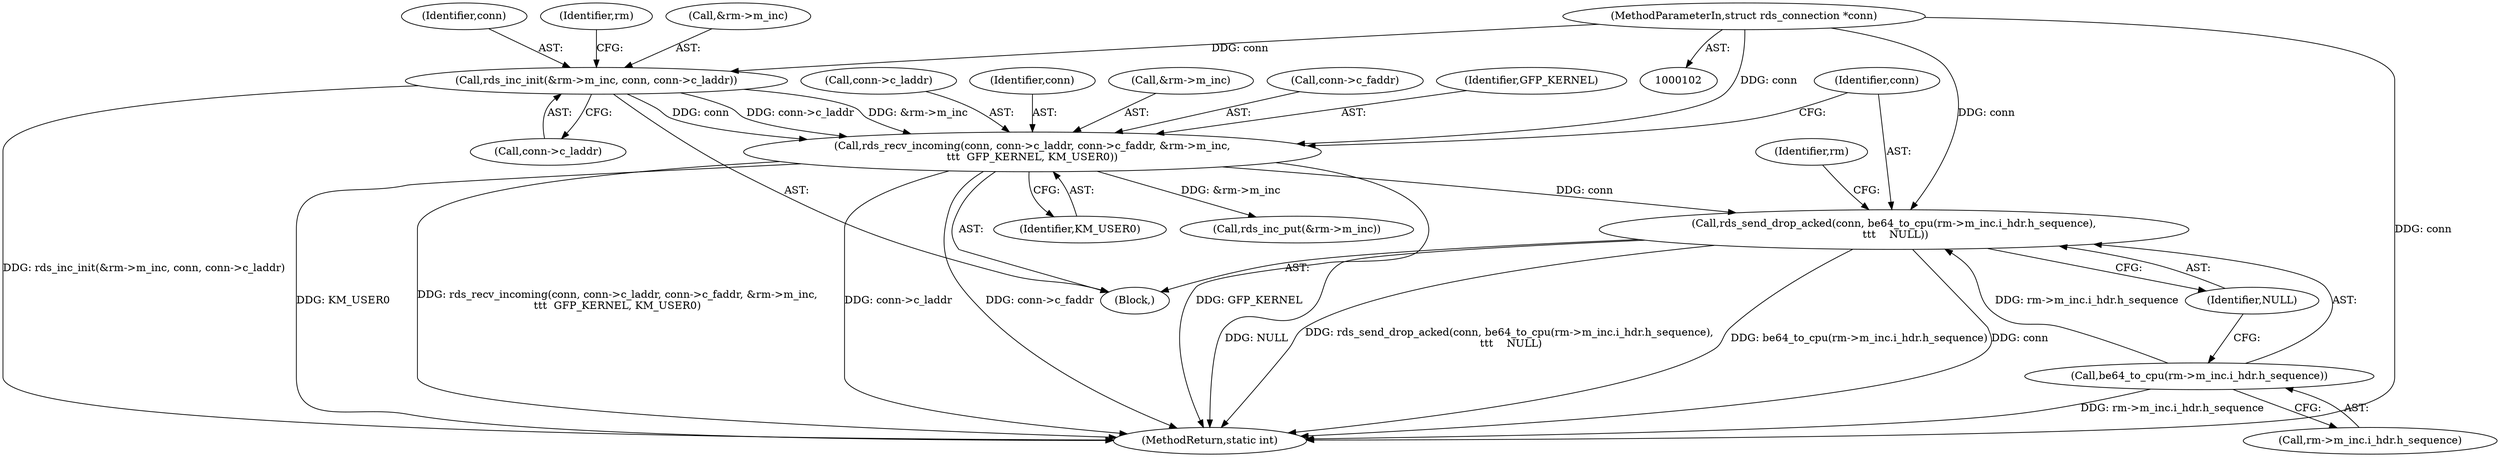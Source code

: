 digraph "0_linux_6094628bfd94323fc1cea05ec2c6affd98c18f7f_0@API" {
"1000197" [label="(Call,rds_send_drop_acked(conn, be64_to_cpu(rm->m_inc.i_hdr.h_sequence),\n \t\t\t    NULL))"];
"1000183" [label="(Call,rds_recv_incoming(conn, conn->c_laddr, conn->c_faddr, &rm->m_inc,\n\t\t\t  GFP_KERNEL, KM_USER0))"];
"1000172" [label="(Call,rds_inc_init(&rm->m_inc, conn, conn->c_laddr))"];
"1000103" [label="(MethodParameterIn,struct rds_connection *conn)"];
"1000199" [label="(Call,be64_to_cpu(rm->m_inc.i_hdr.h_sequence))"];
"1000108" [label="(Block,)"];
"1000208" [label="(Call,rds_inc_put(&rm->m_inc))"];
"1000200" [label="(Call,rm->m_inc.i_hdr.h_sequence)"];
"1000185" [label="(Call,conn->c_laddr)"];
"1000178" [label="(Call,conn->c_laddr)"];
"1000184" [label="(Identifier,conn)"];
"1000197" [label="(Call,rds_send_drop_acked(conn, be64_to_cpu(rm->m_inc.i_hdr.h_sequence),\n \t\t\t    NULL))"];
"1000191" [label="(Call,&rm->m_inc)"];
"1000188" [label="(Call,conn->c_faddr)"];
"1000183" [label="(Call,rds_recv_incoming(conn, conn->c_laddr, conn->c_faddr, &rm->m_inc,\n\t\t\t  GFP_KERNEL, KM_USER0))"];
"1000207" [label="(Identifier,NULL)"];
"1000216" [label="(MethodReturn,static int)"];
"1000199" [label="(Call,be64_to_cpu(rm->m_inc.i_hdr.h_sequence))"];
"1000172" [label="(Call,rds_inc_init(&rm->m_inc, conn, conn->c_laddr))"];
"1000211" [label="(Identifier,rm)"];
"1000196" [label="(Identifier,KM_USER0)"];
"1000173" [label="(Call,&rm->m_inc)"];
"1000103" [label="(MethodParameterIn,struct rds_connection *conn)"];
"1000177" [label="(Identifier,conn)"];
"1000195" [label="(Identifier,GFP_KERNEL)"];
"1000198" [label="(Identifier,conn)"];
"1000182" [label="(Identifier,rm)"];
"1000197" -> "1000108"  [label="AST: "];
"1000197" -> "1000207"  [label="CFG: "];
"1000198" -> "1000197"  [label="AST: "];
"1000199" -> "1000197"  [label="AST: "];
"1000207" -> "1000197"  [label="AST: "];
"1000211" -> "1000197"  [label="CFG: "];
"1000197" -> "1000216"  [label="DDG: NULL"];
"1000197" -> "1000216"  [label="DDG: rds_send_drop_acked(conn, be64_to_cpu(rm->m_inc.i_hdr.h_sequence),\n \t\t\t    NULL)"];
"1000197" -> "1000216"  [label="DDG: be64_to_cpu(rm->m_inc.i_hdr.h_sequence)"];
"1000197" -> "1000216"  [label="DDG: conn"];
"1000183" -> "1000197"  [label="DDG: conn"];
"1000103" -> "1000197"  [label="DDG: conn"];
"1000199" -> "1000197"  [label="DDG: rm->m_inc.i_hdr.h_sequence"];
"1000183" -> "1000108"  [label="AST: "];
"1000183" -> "1000196"  [label="CFG: "];
"1000184" -> "1000183"  [label="AST: "];
"1000185" -> "1000183"  [label="AST: "];
"1000188" -> "1000183"  [label="AST: "];
"1000191" -> "1000183"  [label="AST: "];
"1000195" -> "1000183"  [label="AST: "];
"1000196" -> "1000183"  [label="AST: "];
"1000198" -> "1000183"  [label="CFG: "];
"1000183" -> "1000216"  [label="DDG: conn->c_laddr"];
"1000183" -> "1000216"  [label="DDG: conn->c_faddr"];
"1000183" -> "1000216"  [label="DDG: GFP_KERNEL"];
"1000183" -> "1000216"  [label="DDG: KM_USER0"];
"1000183" -> "1000216"  [label="DDG: rds_recv_incoming(conn, conn->c_laddr, conn->c_faddr, &rm->m_inc,\n\t\t\t  GFP_KERNEL, KM_USER0)"];
"1000172" -> "1000183"  [label="DDG: conn"];
"1000172" -> "1000183"  [label="DDG: conn->c_laddr"];
"1000172" -> "1000183"  [label="DDG: &rm->m_inc"];
"1000103" -> "1000183"  [label="DDG: conn"];
"1000183" -> "1000208"  [label="DDG: &rm->m_inc"];
"1000172" -> "1000108"  [label="AST: "];
"1000172" -> "1000178"  [label="CFG: "];
"1000173" -> "1000172"  [label="AST: "];
"1000177" -> "1000172"  [label="AST: "];
"1000178" -> "1000172"  [label="AST: "];
"1000182" -> "1000172"  [label="CFG: "];
"1000172" -> "1000216"  [label="DDG: rds_inc_init(&rm->m_inc, conn, conn->c_laddr)"];
"1000103" -> "1000172"  [label="DDG: conn"];
"1000103" -> "1000102"  [label="AST: "];
"1000103" -> "1000216"  [label="DDG: conn"];
"1000199" -> "1000200"  [label="CFG: "];
"1000200" -> "1000199"  [label="AST: "];
"1000207" -> "1000199"  [label="CFG: "];
"1000199" -> "1000216"  [label="DDG: rm->m_inc.i_hdr.h_sequence"];
}
